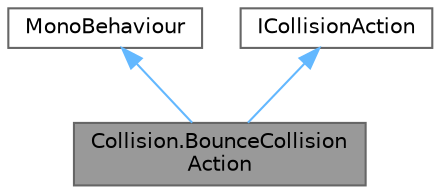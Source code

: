 digraph "Collision.BounceCollisionAction"
{
 // LATEX_PDF_SIZE
  bgcolor="transparent";
  edge [fontname=Helvetica,fontsize=10,labelfontname=Helvetica,labelfontsize=10];
  node [fontname=Helvetica,fontsize=10,shape=box,height=0.2,width=0.4];
  Node1 [label="Collision.BounceCollision\lAction",height=0.2,width=0.4,color="gray40", fillcolor="grey60", style="filled", fontcolor="black",tooltip="Details the action to be taken when a collision occurs with the target. In this class the target is b..."];
  Node2 -> Node1 [dir="back",color="steelblue1",style="solid"];
  Node2 [label="MonoBehaviour",height=0.2,width=0.4,color="gray40", fillcolor="white", style="filled",tooltip=" "];
  Node3 -> Node1 [dir="back",color="steelblue1",style="solid"];
  Node3 [label="ICollisionAction",height=0.2,width=0.4,color="gray40", fillcolor="white", style="filled",URL="$interface_collision_1_1_i_collision_action.html",tooltip="This interface is used to allow for different collision effects to be chosen for the collition action..."];
}

